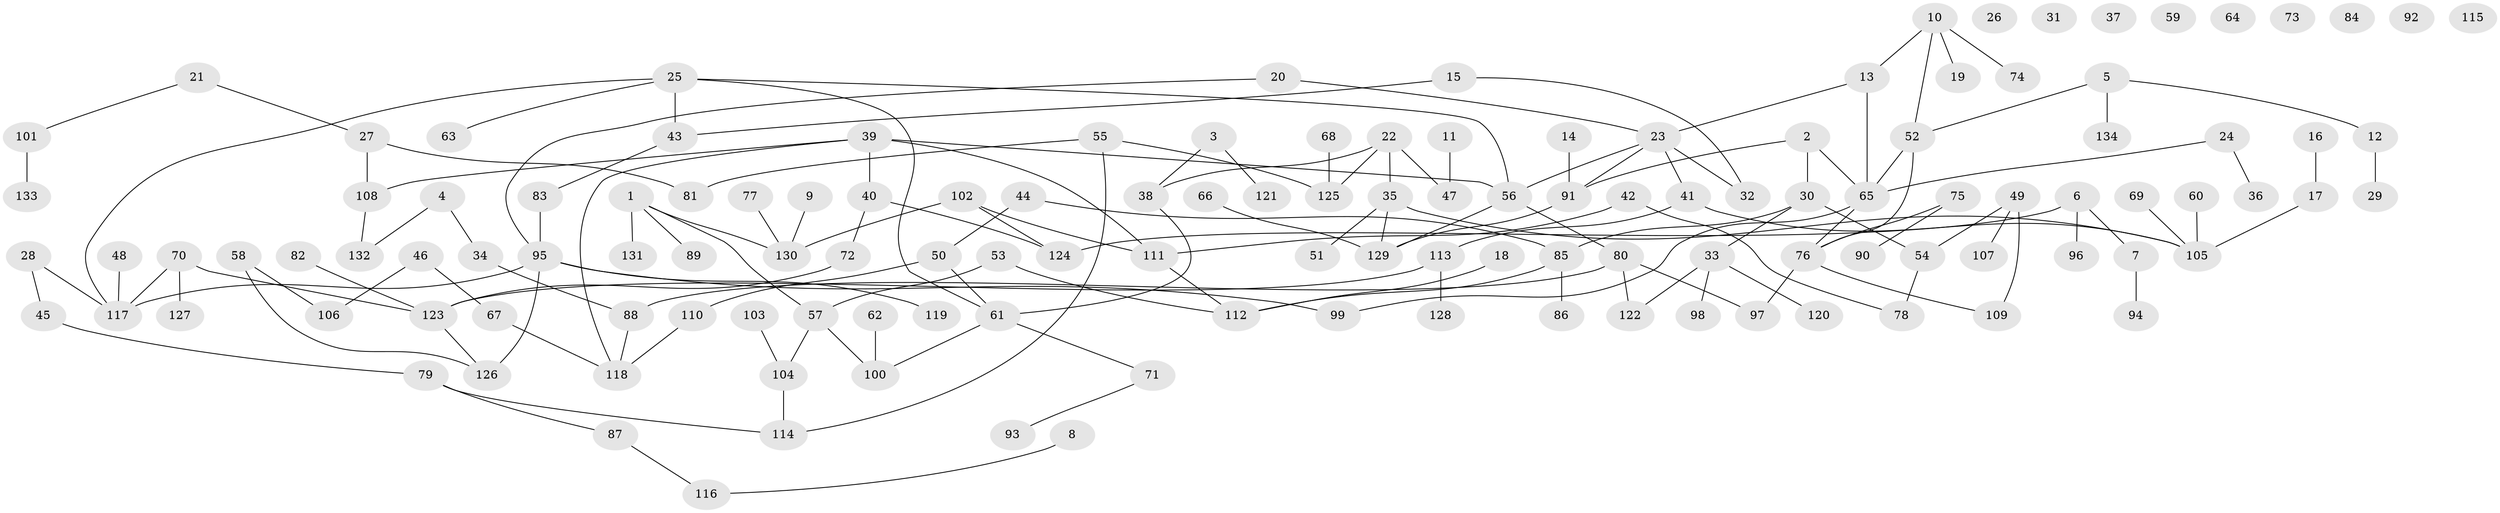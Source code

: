 // Generated by graph-tools (version 1.1) at 2025/40/03/09/25 04:40:21]
// undirected, 134 vertices, 153 edges
graph export_dot {
graph [start="1"]
  node [color=gray90,style=filled];
  1;
  2;
  3;
  4;
  5;
  6;
  7;
  8;
  9;
  10;
  11;
  12;
  13;
  14;
  15;
  16;
  17;
  18;
  19;
  20;
  21;
  22;
  23;
  24;
  25;
  26;
  27;
  28;
  29;
  30;
  31;
  32;
  33;
  34;
  35;
  36;
  37;
  38;
  39;
  40;
  41;
  42;
  43;
  44;
  45;
  46;
  47;
  48;
  49;
  50;
  51;
  52;
  53;
  54;
  55;
  56;
  57;
  58;
  59;
  60;
  61;
  62;
  63;
  64;
  65;
  66;
  67;
  68;
  69;
  70;
  71;
  72;
  73;
  74;
  75;
  76;
  77;
  78;
  79;
  80;
  81;
  82;
  83;
  84;
  85;
  86;
  87;
  88;
  89;
  90;
  91;
  92;
  93;
  94;
  95;
  96;
  97;
  98;
  99;
  100;
  101;
  102;
  103;
  104;
  105;
  106;
  107;
  108;
  109;
  110;
  111;
  112;
  113;
  114;
  115;
  116;
  117;
  118;
  119;
  120;
  121;
  122;
  123;
  124;
  125;
  126;
  127;
  128;
  129;
  130;
  131;
  132;
  133;
  134;
  1 -- 57;
  1 -- 89;
  1 -- 130;
  1 -- 131;
  2 -- 30;
  2 -- 65;
  2 -- 91;
  3 -- 38;
  3 -- 121;
  4 -- 34;
  4 -- 132;
  5 -- 12;
  5 -- 52;
  5 -- 134;
  6 -- 7;
  6 -- 96;
  6 -- 124;
  7 -- 94;
  8 -- 116;
  9 -- 130;
  10 -- 13;
  10 -- 19;
  10 -- 52;
  10 -- 74;
  11 -- 47;
  12 -- 29;
  13 -- 23;
  13 -- 65;
  14 -- 91;
  15 -- 32;
  15 -- 43;
  16 -- 17;
  17 -- 105;
  18 -- 112;
  20 -- 23;
  20 -- 95;
  21 -- 27;
  21 -- 101;
  22 -- 35;
  22 -- 38;
  22 -- 47;
  22 -- 125;
  23 -- 32;
  23 -- 41;
  23 -- 56;
  23 -- 91;
  24 -- 36;
  24 -- 65;
  25 -- 43;
  25 -- 56;
  25 -- 61;
  25 -- 63;
  25 -- 117;
  27 -- 81;
  27 -- 108;
  28 -- 45;
  28 -- 117;
  30 -- 33;
  30 -- 54;
  30 -- 85;
  33 -- 98;
  33 -- 120;
  33 -- 122;
  34 -- 88;
  35 -- 51;
  35 -- 105;
  35 -- 129;
  38 -- 61;
  39 -- 40;
  39 -- 56;
  39 -- 108;
  39 -- 111;
  39 -- 118;
  40 -- 72;
  40 -- 124;
  41 -- 105;
  41 -- 113;
  42 -- 78;
  42 -- 111;
  43 -- 83;
  44 -- 50;
  44 -- 85;
  45 -- 79;
  46 -- 67;
  46 -- 106;
  48 -- 117;
  49 -- 54;
  49 -- 107;
  49 -- 109;
  50 -- 61;
  50 -- 110;
  52 -- 65;
  52 -- 76;
  53 -- 57;
  53 -- 112;
  54 -- 78;
  55 -- 81;
  55 -- 114;
  55 -- 125;
  56 -- 80;
  56 -- 129;
  57 -- 100;
  57 -- 104;
  58 -- 106;
  58 -- 126;
  60 -- 105;
  61 -- 71;
  61 -- 100;
  62 -- 100;
  65 -- 76;
  65 -- 99;
  66 -- 129;
  67 -- 118;
  68 -- 125;
  69 -- 105;
  70 -- 117;
  70 -- 123;
  70 -- 127;
  71 -- 93;
  72 -- 123;
  75 -- 76;
  75 -- 90;
  76 -- 97;
  76 -- 109;
  77 -- 130;
  79 -- 87;
  79 -- 114;
  80 -- 88;
  80 -- 97;
  80 -- 122;
  82 -- 123;
  83 -- 95;
  85 -- 86;
  85 -- 112;
  87 -- 116;
  88 -- 118;
  91 -- 129;
  95 -- 99;
  95 -- 117;
  95 -- 119;
  95 -- 126;
  101 -- 133;
  102 -- 111;
  102 -- 124;
  102 -- 130;
  103 -- 104;
  104 -- 114;
  108 -- 132;
  110 -- 118;
  111 -- 112;
  113 -- 123;
  113 -- 128;
  123 -- 126;
}
